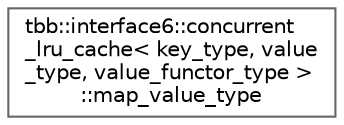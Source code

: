 digraph "类继承关系图"
{
 // LATEX_PDF_SIZE
  bgcolor="transparent";
  edge [fontname=Helvetica,fontsize=10,labelfontname=Helvetica,labelfontsize=10];
  node [fontname=Helvetica,fontsize=10,shape=box,height=0.2,width=0.4];
  rankdir="LR";
  Node0 [id="Node000000",label="tbb::interface6::concurrent\l_lru_cache\< key_type, value\l_type, value_functor_type \>\l::map_value_type",height=0.2,width=0.4,color="grey40", fillcolor="white", style="filled",URL="$structtbb_1_1interface6_1_1concurrent__lru__cache_1_1map__value__type.html",tooltip=" "];
}
